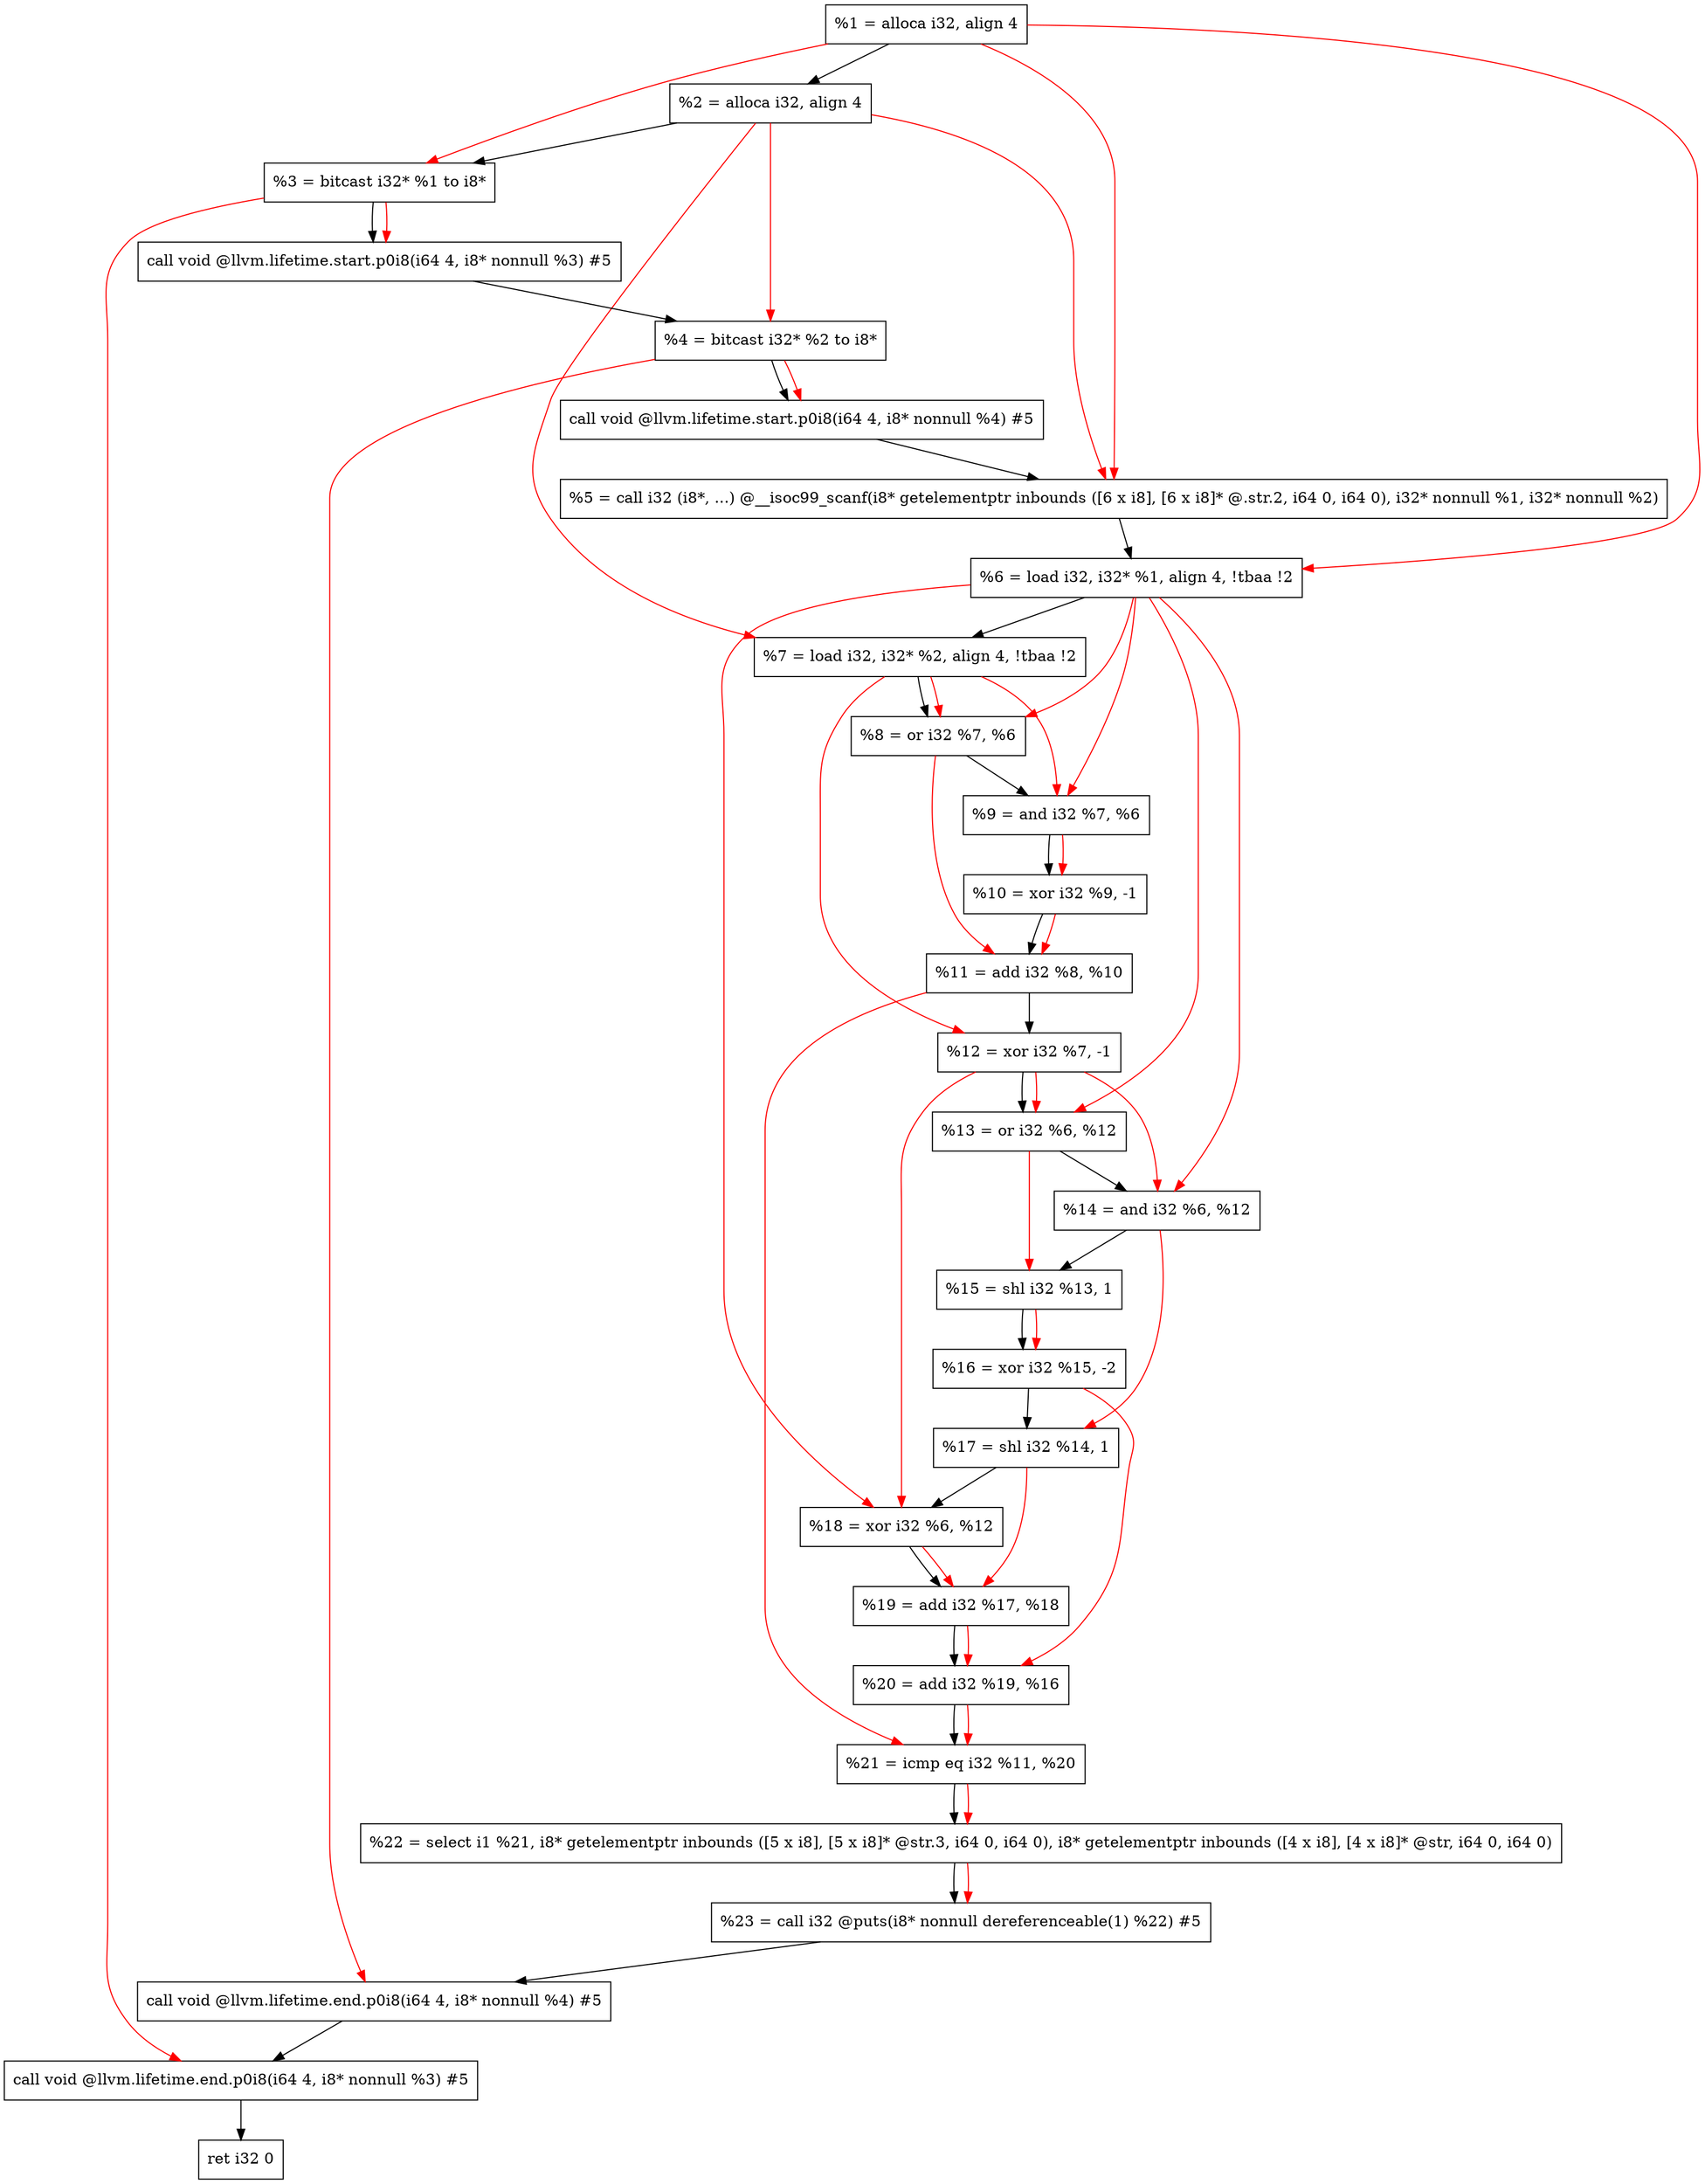 digraph "DFG for'main' function" {
	Node0x10d9688[shape=record, label="  %1 = alloca i32, align 4"];
	Node0x10d9708[shape=record, label="  %2 = alloca i32, align 4"];
	Node0x10d9798[shape=record, label="  %3 = bitcast i32* %1 to i8*"];
	Node0x10d9bf8[shape=record, label="  call void @llvm.lifetime.start.p0i8(i64 4, i8* nonnull %3) #5"];
	Node0x10d9cd8[shape=record, label="  %4 = bitcast i32* %2 to i8*"];
	Node0x10d9df8[shape=record, label="  call void @llvm.lifetime.start.p0i8(i64 4, i8* nonnull %4) #5"];
	Node0x10da030[shape=record, label="  %5 = call i32 (i8*, ...) @__isoc99_scanf(i8* getelementptr inbounds ([6 x i8], [6 x i8]* @.str.2, i64 0, i64 0), i32* nonnull %1, i32* nonnull %2)"];
	Node0x10da0e8[shape=record, label="  %6 = load i32, i32* %1, align 4, !tbaa !2"];
	Node0x10db058[shape=record, label="  %7 = load i32, i32* %2, align 4, !tbaa !2"];
	Node0x10db6e0[shape=record, label="  %8 = or i32 %7, %6"];
	Node0x10db750[shape=record, label="  %9 = and i32 %7, %6"];
	Node0x10db7c0[shape=record, label="  %10 = xor i32 %9, -1"];
	Node0x10db830[shape=record, label="  %11 = add i32 %8, %10"];
	Node0x10db8a0[shape=record, label="  %12 = xor i32 %7, -1"];
	Node0x10db910[shape=record, label="  %13 = or i32 %6, %12"];
	Node0x10db980[shape=record, label="  %14 = and i32 %6, %12"];
	Node0x10db9f0[shape=record, label="  %15 = shl i32 %13, 1"];
	Node0x10dba60[shape=record, label="  %16 = xor i32 %15, -2"];
	Node0x10dbad0[shape=record, label="  %17 = shl i32 %14, 1"];
	Node0x10dbb40[shape=record, label="  %18 = xor i32 %6, %12"];
	Node0x10dbbb0[shape=record, label="  %19 = add i32 %17, %18"];
	Node0x10dbc20[shape=record, label="  %20 = add i32 %19, %16"];
	Node0x10dbc90[shape=record, label="  %21 = icmp eq i32 %11, %20"];
	Node0x107a9d8[shape=record, label="  %22 = select i1 %21, i8* getelementptr inbounds ([5 x i8], [5 x i8]* @str.3, i64 0, i64 0), i8* getelementptr inbounds ([4 x i8], [4 x i8]* @str, i64 0, i64 0)"];
	Node0x10dbd20[shape=record, label="  %23 = call i32 @puts(i8* nonnull dereferenceable(1) %22) #5"];
	Node0x10dbf78[shape=record, label="  call void @llvm.lifetime.end.p0i8(i64 4, i8* nonnull %4) #5"];
	Node0x10dc0d8[shape=record, label="  call void @llvm.lifetime.end.p0i8(i64 4, i8* nonnull %3) #5"];
	Node0x10dc198[shape=record, label="  ret i32 0"];
	Node0x10d9688 -> Node0x10d9708;
	Node0x10d9708 -> Node0x10d9798;
	Node0x10d9798 -> Node0x10d9bf8;
	Node0x10d9bf8 -> Node0x10d9cd8;
	Node0x10d9cd8 -> Node0x10d9df8;
	Node0x10d9df8 -> Node0x10da030;
	Node0x10da030 -> Node0x10da0e8;
	Node0x10da0e8 -> Node0x10db058;
	Node0x10db058 -> Node0x10db6e0;
	Node0x10db6e0 -> Node0x10db750;
	Node0x10db750 -> Node0x10db7c0;
	Node0x10db7c0 -> Node0x10db830;
	Node0x10db830 -> Node0x10db8a0;
	Node0x10db8a0 -> Node0x10db910;
	Node0x10db910 -> Node0x10db980;
	Node0x10db980 -> Node0x10db9f0;
	Node0x10db9f0 -> Node0x10dba60;
	Node0x10dba60 -> Node0x10dbad0;
	Node0x10dbad0 -> Node0x10dbb40;
	Node0x10dbb40 -> Node0x10dbbb0;
	Node0x10dbbb0 -> Node0x10dbc20;
	Node0x10dbc20 -> Node0x10dbc90;
	Node0x10dbc90 -> Node0x107a9d8;
	Node0x107a9d8 -> Node0x10dbd20;
	Node0x10dbd20 -> Node0x10dbf78;
	Node0x10dbf78 -> Node0x10dc0d8;
	Node0x10dc0d8 -> Node0x10dc198;
edge [color=red]
	Node0x10d9688 -> Node0x10d9798;
	Node0x10d9798 -> Node0x10d9bf8;
	Node0x10d9708 -> Node0x10d9cd8;
	Node0x10d9cd8 -> Node0x10d9df8;
	Node0x10d9688 -> Node0x10da030;
	Node0x10d9708 -> Node0x10da030;
	Node0x10d9688 -> Node0x10da0e8;
	Node0x10d9708 -> Node0x10db058;
	Node0x10db058 -> Node0x10db6e0;
	Node0x10da0e8 -> Node0x10db6e0;
	Node0x10db058 -> Node0x10db750;
	Node0x10da0e8 -> Node0x10db750;
	Node0x10db750 -> Node0x10db7c0;
	Node0x10db6e0 -> Node0x10db830;
	Node0x10db7c0 -> Node0x10db830;
	Node0x10db058 -> Node0x10db8a0;
	Node0x10da0e8 -> Node0x10db910;
	Node0x10db8a0 -> Node0x10db910;
	Node0x10da0e8 -> Node0x10db980;
	Node0x10db8a0 -> Node0x10db980;
	Node0x10db910 -> Node0x10db9f0;
	Node0x10db9f0 -> Node0x10dba60;
	Node0x10db980 -> Node0x10dbad0;
	Node0x10da0e8 -> Node0x10dbb40;
	Node0x10db8a0 -> Node0x10dbb40;
	Node0x10dbad0 -> Node0x10dbbb0;
	Node0x10dbb40 -> Node0x10dbbb0;
	Node0x10dbbb0 -> Node0x10dbc20;
	Node0x10dba60 -> Node0x10dbc20;
	Node0x10db830 -> Node0x10dbc90;
	Node0x10dbc20 -> Node0x10dbc90;
	Node0x10dbc90 -> Node0x107a9d8;
	Node0x107a9d8 -> Node0x10dbd20;
	Node0x10d9cd8 -> Node0x10dbf78;
	Node0x10d9798 -> Node0x10dc0d8;
}
